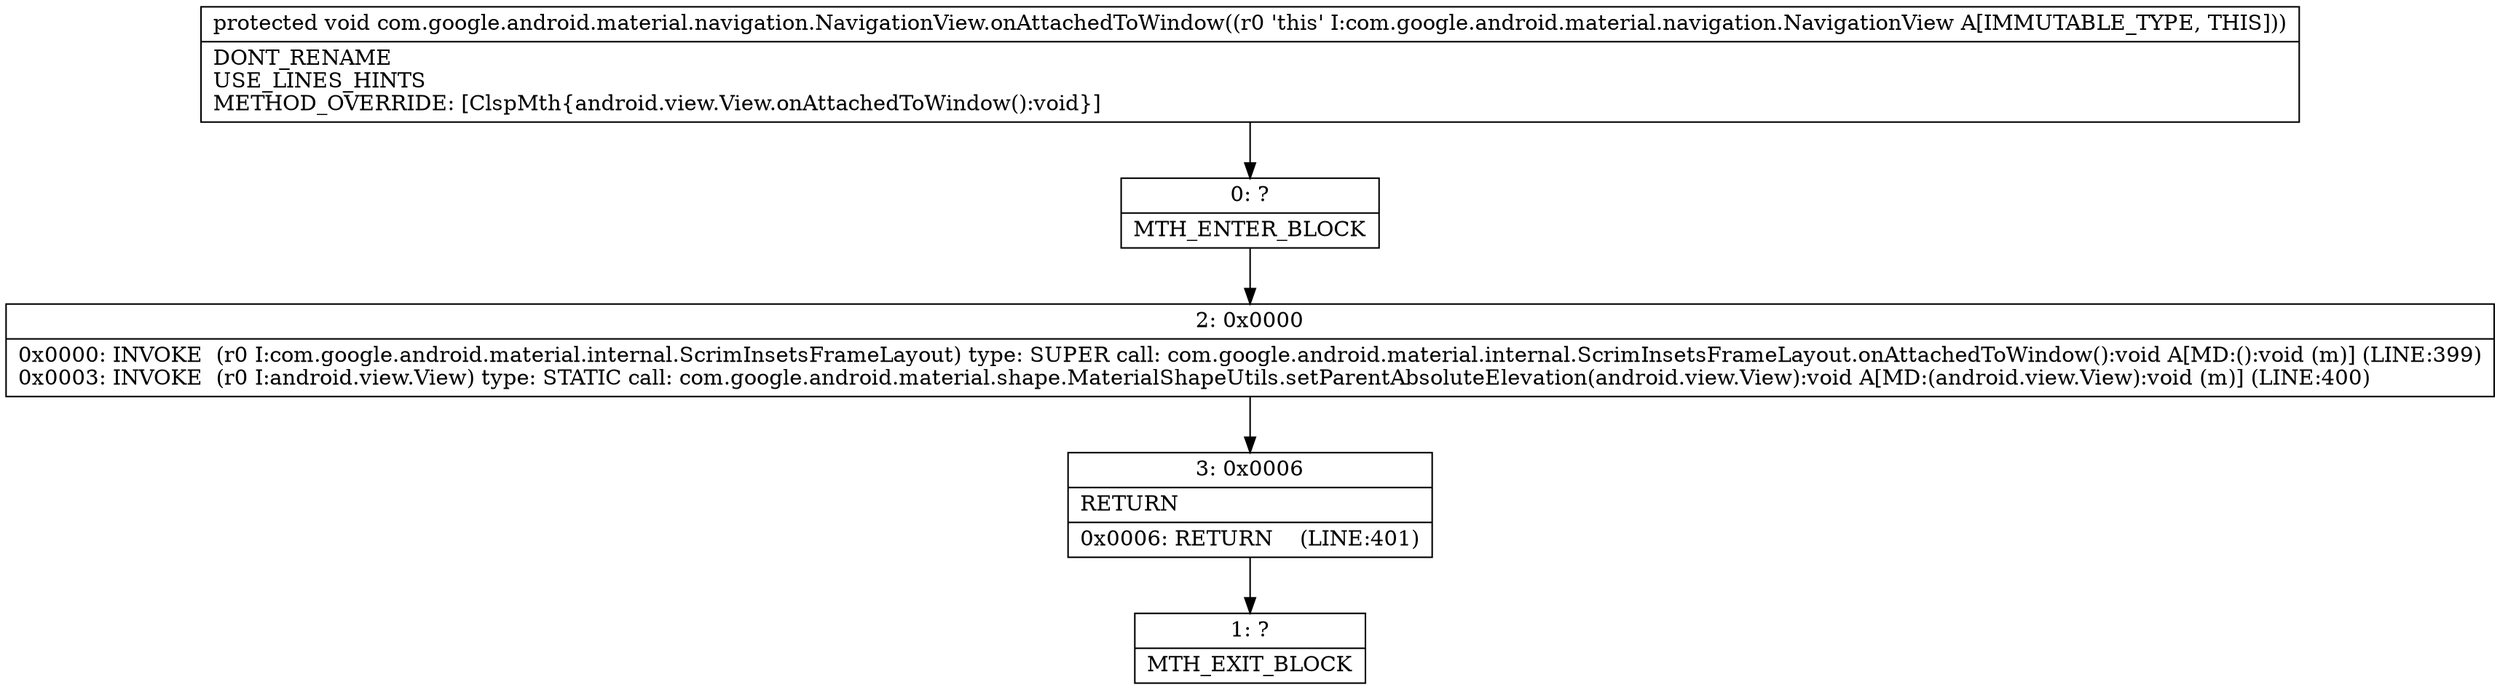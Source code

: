 digraph "CFG forcom.google.android.material.navigation.NavigationView.onAttachedToWindow()V" {
Node_0 [shape=record,label="{0\:\ ?|MTH_ENTER_BLOCK\l}"];
Node_2 [shape=record,label="{2\:\ 0x0000|0x0000: INVOKE  (r0 I:com.google.android.material.internal.ScrimInsetsFrameLayout) type: SUPER call: com.google.android.material.internal.ScrimInsetsFrameLayout.onAttachedToWindow():void A[MD:():void (m)] (LINE:399)\l0x0003: INVOKE  (r0 I:android.view.View) type: STATIC call: com.google.android.material.shape.MaterialShapeUtils.setParentAbsoluteElevation(android.view.View):void A[MD:(android.view.View):void (m)] (LINE:400)\l}"];
Node_3 [shape=record,label="{3\:\ 0x0006|RETURN\l|0x0006: RETURN    (LINE:401)\l}"];
Node_1 [shape=record,label="{1\:\ ?|MTH_EXIT_BLOCK\l}"];
MethodNode[shape=record,label="{protected void com.google.android.material.navigation.NavigationView.onAttachedToWindow((r0 'this' I:com.google.android.material.navigation.NavigationView A[IMMUTABLE_TYPE, THIS]))  | DONT_RENAME\lUSE_LINES_HINTS\lMETHOD_OVERRIDE: [ClspMth\{android.view.View.onAttachedToWindow():void\}]\l}"];
MethodNode -> Node_0;Node_0 -> Node_2;
Node_2 -> Node_3;
Node_3 -> Node_1;
}

